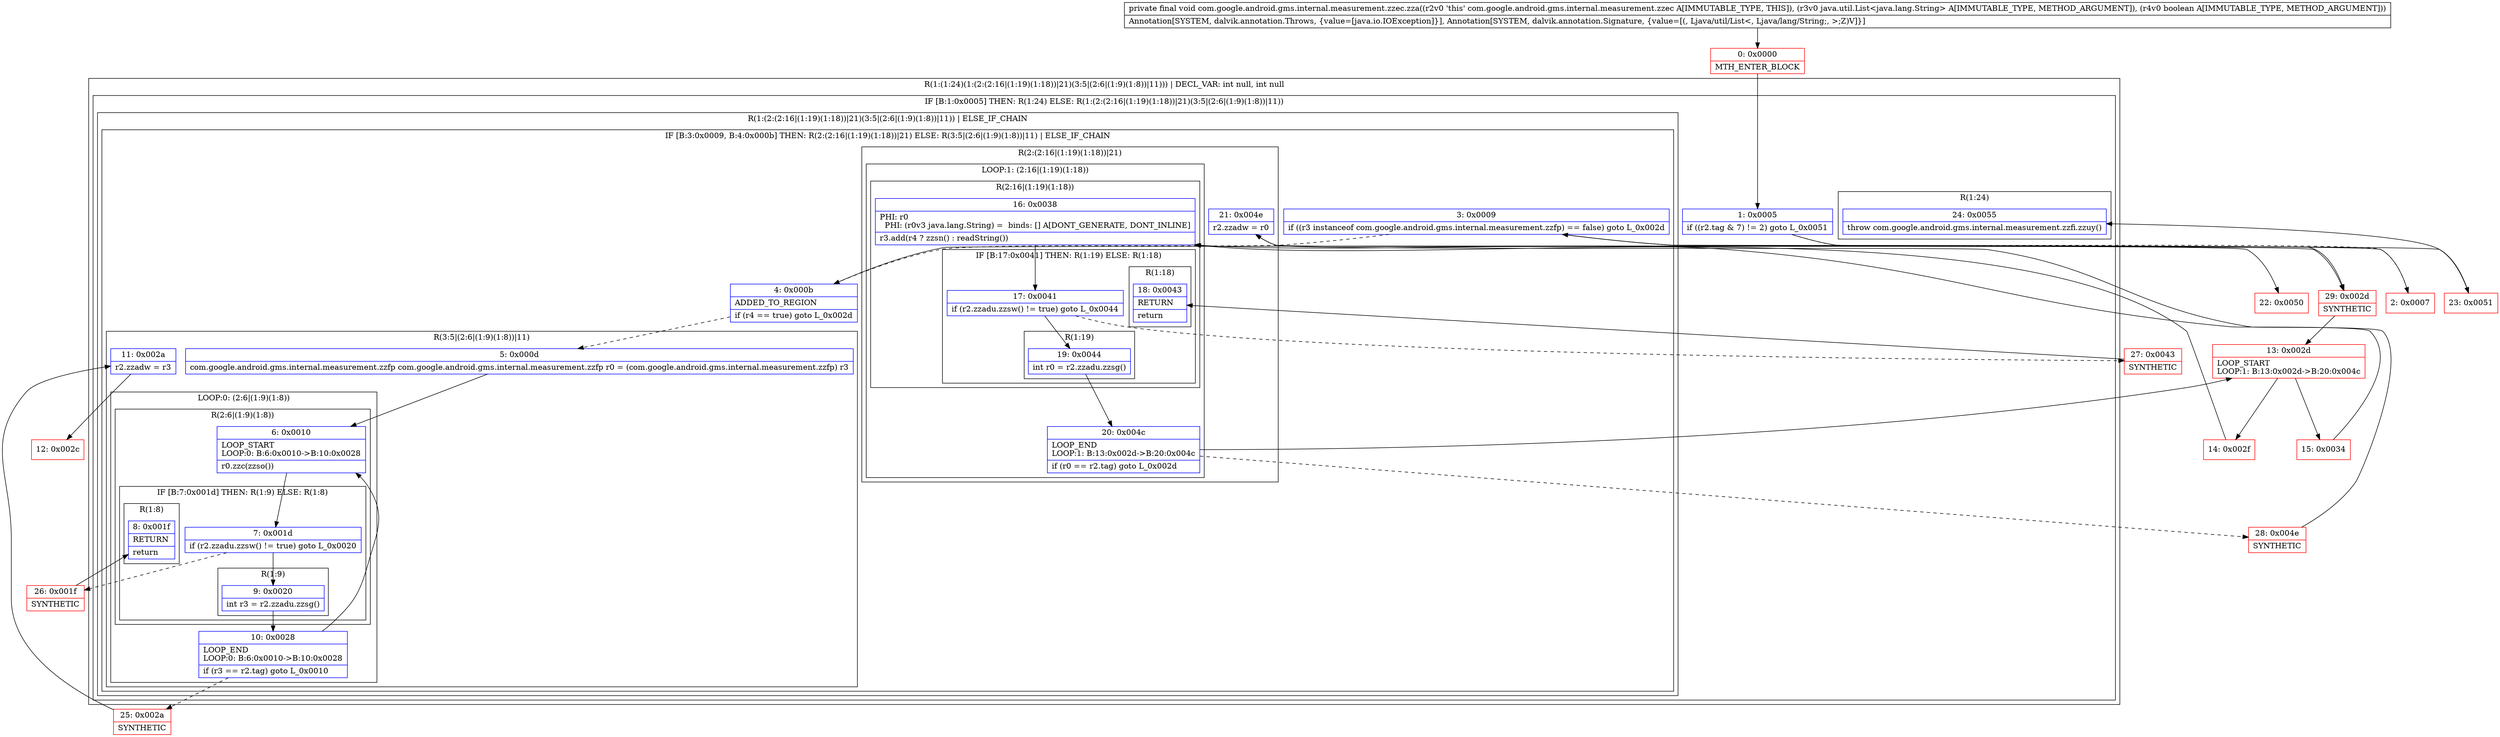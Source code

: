 digraph "CFG forcom.google.android.gms.internal.measurement.zzec.zza(Ljava\/util\/List;Z)V" {
subgraph cluster_Region_40636219 {
label = "R(1:(1:24)(1:(2:(2:16|(1:19)(1:18))|21)(3:5|(2:6|(1:9)(1:8))|11))) | DECL_VAR: int null, int null\l";
node [shape=record,color=blue];
subgraph cluster_IfRegion_374632231 {
label = "IF [B:1:0x0005] THEN: R(1:24) ELSE: R(1:(2:(2:16|(1:19)(1:18))|21)(3:5|(2:6|(1:9)(1:8))|11))";
node [shape=record,color=blue];
Node_1 [shape=record,label="{1\:\ 0x0005|if ((r2.tag & 7) != 2) goto L_0x0051\l}"];
subgraph cluster_Region_539827540 {
label = "R(1:24)";
node [shape=record,color=blue];
Node_24 [shape=record,label="{24\:\ 0x0055|throw com.google.android.gms.internal.measurement.zzfi.zzuy()\l}"];
}
subgraph cluster_Region_376334945 {
label = "R(1:(2:(2:16|(1:19)(1:18))|21)(3:5|(2:6|(1:9)(1:8))|11)) | ELSE_IF_CHAIN\l";
node [shape=record,color=blue];
subgraph cluster_IfRegion_1947843136 {
label = "IF [B:3:0x0009, B:4:0x000b] THEN: R(2:(2:16|(1:19)(1:18))|21) ELSE: R(3:5|(2:6|(1:9)(1:8))|11) | ELSE_IF_CHAIN\l";
node [shape=record,color=blue];
Node_3 [shape=record,label="{3\:\ 0x0009|if ((r3 instanceof com.google.android.gms.internal.measurement.zzfp) == false) goto L_0x002d\l}"];
Node_4 [shape=record,label="{4\:\ 0x000b|ADDED_TO_REGION\l|if (r4 == true) goto L_0x002d\l}"];
subgraph cluster_Region_157161336 {
label = "R(2:(2:16|(1:19)(1:18))|21)";
node [shape=record,color=blue];
subgraph cluster_LoopRegion_225054634 {
label = "LOOP:1: (2:16|(1:19)(1:18))";
node [shape=record,color=blue];
Node_20 [shape=record,label="{20\:\ 0x004c|LOOP_END\lLOOP:1: B:13:0x002d\-\>B:20:0x004c\l|if (r0 == r2.tag) goto L_0x002d\l}"];
subgraph cluster_Region_1090641587 {
label = "R(2:16|(1:19)(1:18))";
node [shape=record,color=blue];
Node_16 [shape=record,label="{16\:\ 0x0038|PHI: r0 \l  PHI: (r0v3 java.lang.String) =  binds: [] A[DONT_GENERATE, DONT_INLINE]\l|r3.add(r4 ? zzsn() : readString())\l}"];
subgraph cluster_IfRegion_160349306 {
label = "IF [B:17:0x0041] THEN: R(1:19) ELSE: R(1:18)";
node [shape=record,color=blue];
Node_17 [shape=record,label="{17\:\ 0x0041|if (r2.zzadu.zzsw() != true) goto L_0x0044\l}"];
subgraph cluster_Region_1435076819 {
label = "R(1:19)";
node [shape=record,color=blue];
Node_19 [shape=record,label="{19\:\ 0x0044|int r0 = r2.zzadu.zzsg()\l}"];
}
subgraph cluster_Region_1817637448 {
label = "R(1:18)";
node [shape=record,color=blue];
Node_18 [shape=record,label="{18\:\ 0x0043|RETURN\l|return\l}"];
}
}
}
}
Node_21 [shape=record,label="{21\:\ 0x004e|r2.zzadw = r0\l}"];
}
subgraph cluster_Region_1504726044 {
label = "R(3:5|(2:6|(1:9)(1:8))|11)";
node [shape=record,color=blue];
Node_5 [shape=record,label="{5\:\ 0x000d|com.google.android.gms.internal.measurement.zzfp com.google.android.gms.internal.measurement.zzfp r0 = (com.google.android.gms.internal.measurement.zzfp) r3\l}"];
subgraph cluster_LoopRegion_1689319706 {
label = "LOOP:0: (2:6|(1:9)(1:8))";
node [shape=record,color=blue];
Node_10 [shape=record,label="{10\:\ 0x0028|LOOP_END\lLOOP:0: B:6:0x0010\-\>B:10:0x0028\l|if (r3 == r2.tag) goto L_0x0010\l}"];
subgraph cluster_Region_1088850153 {
label = "R(2:6|(1:9)(1:8))";
node [shape=record,color=blue];
Node_6 [shape=record,label="{6\:\ 0x0010|LOOP_START\lLOOP:0: B:6:0x0010\-\>B:10:0x0028\l|r0.zzc(zzso())\l}"];
subgraph cluster_IfRegion_1436847672 {
label = "IF [B:7:0x001d] THEN: R(1:9) ELSE: R(1:8)";
node [shape=record,color=blue];
Node_7 [shape=record,label="{7\:\ 0x001d|if (r2.zzadu.zzsw() != true) goto L_0x0020\l}"];
subgraph cluster_Region_497862656 {
label = "R(1:9)";
node [shape=record,color=blue];
Node_9 [shape=record,label="{9\:\ 0x0020|int r3 = r2.zzadu.zzsg()\l}"];
}
subgraph cluster_Region_446641785 {
label = "R(1:8)";
node [shape=record,color=blue];
Node_8 [shape=record,label="{8\:\ 0x001f|RETURN\l|return\l}"];
}
}
}
}
Node_11 [shape=record,label="{11\:\ 0x002a|r2.zzadw = r3\l}"];
}
}
}
}
}
Node_0 [shape=record,color=red,label="{0\:\ 0x0000|MTH_ENTER_BLOCK\l}"];
Node_2 [shape=record,color=red,label="{2\:\ 0x0007}"];
Node_12 [shape=record,color=red,label="{12\:\ 0x002c}"];
Node_13 [shape=record,color=red,label="{13\:\ 0x002d|LOOP_START\lLOOP:1: B:13:0x002d\-\>B:20:0x004c\l}"];
Node_14 [shape=record,color=red,label="{14\:\ 0x002f}"];
Node_15 [shape=record,color=red,label="{15\:\ 0x0034}"];
Node_22 [shape=record,color=red,label="{22\:\ 0x0050}"];
Node_23 [shape=record,color=red,label="{23\:\ 0x0051}"];
Node_25 [shape=record,color=red,label="{25\:\ 0x002a|SYNTHETIC\l}"];
Node_26 [shape=record,color=red,label="{26\:\ 0x001f|SYNTHETIC\l}"];
Node_27 [shape=record,color=red,label="{27\:\ 0x0043|SYNTHETIC\l}"];
Node_28 [shape=record,color=red,label="{28\:\ 0x004e|SYNTHETIC\l}"];
Node_29 [shape=record,color=red,label="{29\:\ 0x002d|SYNTHETIC\l}"];
MethodNode[shape=record,label="{private final void com.google.android.gms.internal.measurement.zzec.zza((r2v0 'this' com.google.android.gms.internal.measurement.zzec A[IMMUTABLE_TYPE, THIS]), (r3v0 java.util.List\<java.lang.String\> A[IMMUTABLE_TYPE, METHOD_ARGUMENT]), (r4v0 boolean A[IMMUTABLE_TYPE, METHOD_ARGUMENT]))  | Annotation[SYSTEM, dalvik.annotation.Throws, \{value=[java.io.IOException]\}], Annotation[SYSTEM, dalvik.annotation.Signature, \{value=[(, Ljava\/util\/List\<, Ljava\/lang\/String;, \>;Z)V]\}]\l}"];
MethodNode -> Node_0;
Node_1 -> Node_2[style=dashed];
Node_1 -> Node_23;
Node_3 -> Node_4[style=dashed];
Node_3 -> Node_29;
Node_4 -> Node_5[style=dashed];
Node_4 -> Node_29;
Node_20 -> Node_13;
Node_20 -> Node_28[style=dashed];
Node_16 -> Node_17;
Node_17 -> Node_19;
Node_17 -> Node_27[style=dashed];
Node_19 -> Node_20;
Node_21 -> Node_22;
Node_5 -> Node_6;
Node_10 -> Node_6;
Node_10 -> Node_25[style=dashed];
Node_6 -> Node_7;
Node_7 -> Node_9;
Node_7 -> Node_26[style=dashed];
Node_9 -> Node_10;
Node_11 -> Node_12;
Node_0 -> Node_1;
Node_2 -> Node_3;
Node_13 -> Node_14;
Node_13 -> Node_15;
Node_14 -> Node_16;
Node_15 -> Node_16;
Node_23 -> Node_24;
Node_25 -> Node_11;
Node_26 -> Node_8;
Node_27 -> Node_18;
Node_28 -> Node_21;
Node_29 -> Node_13;
}

